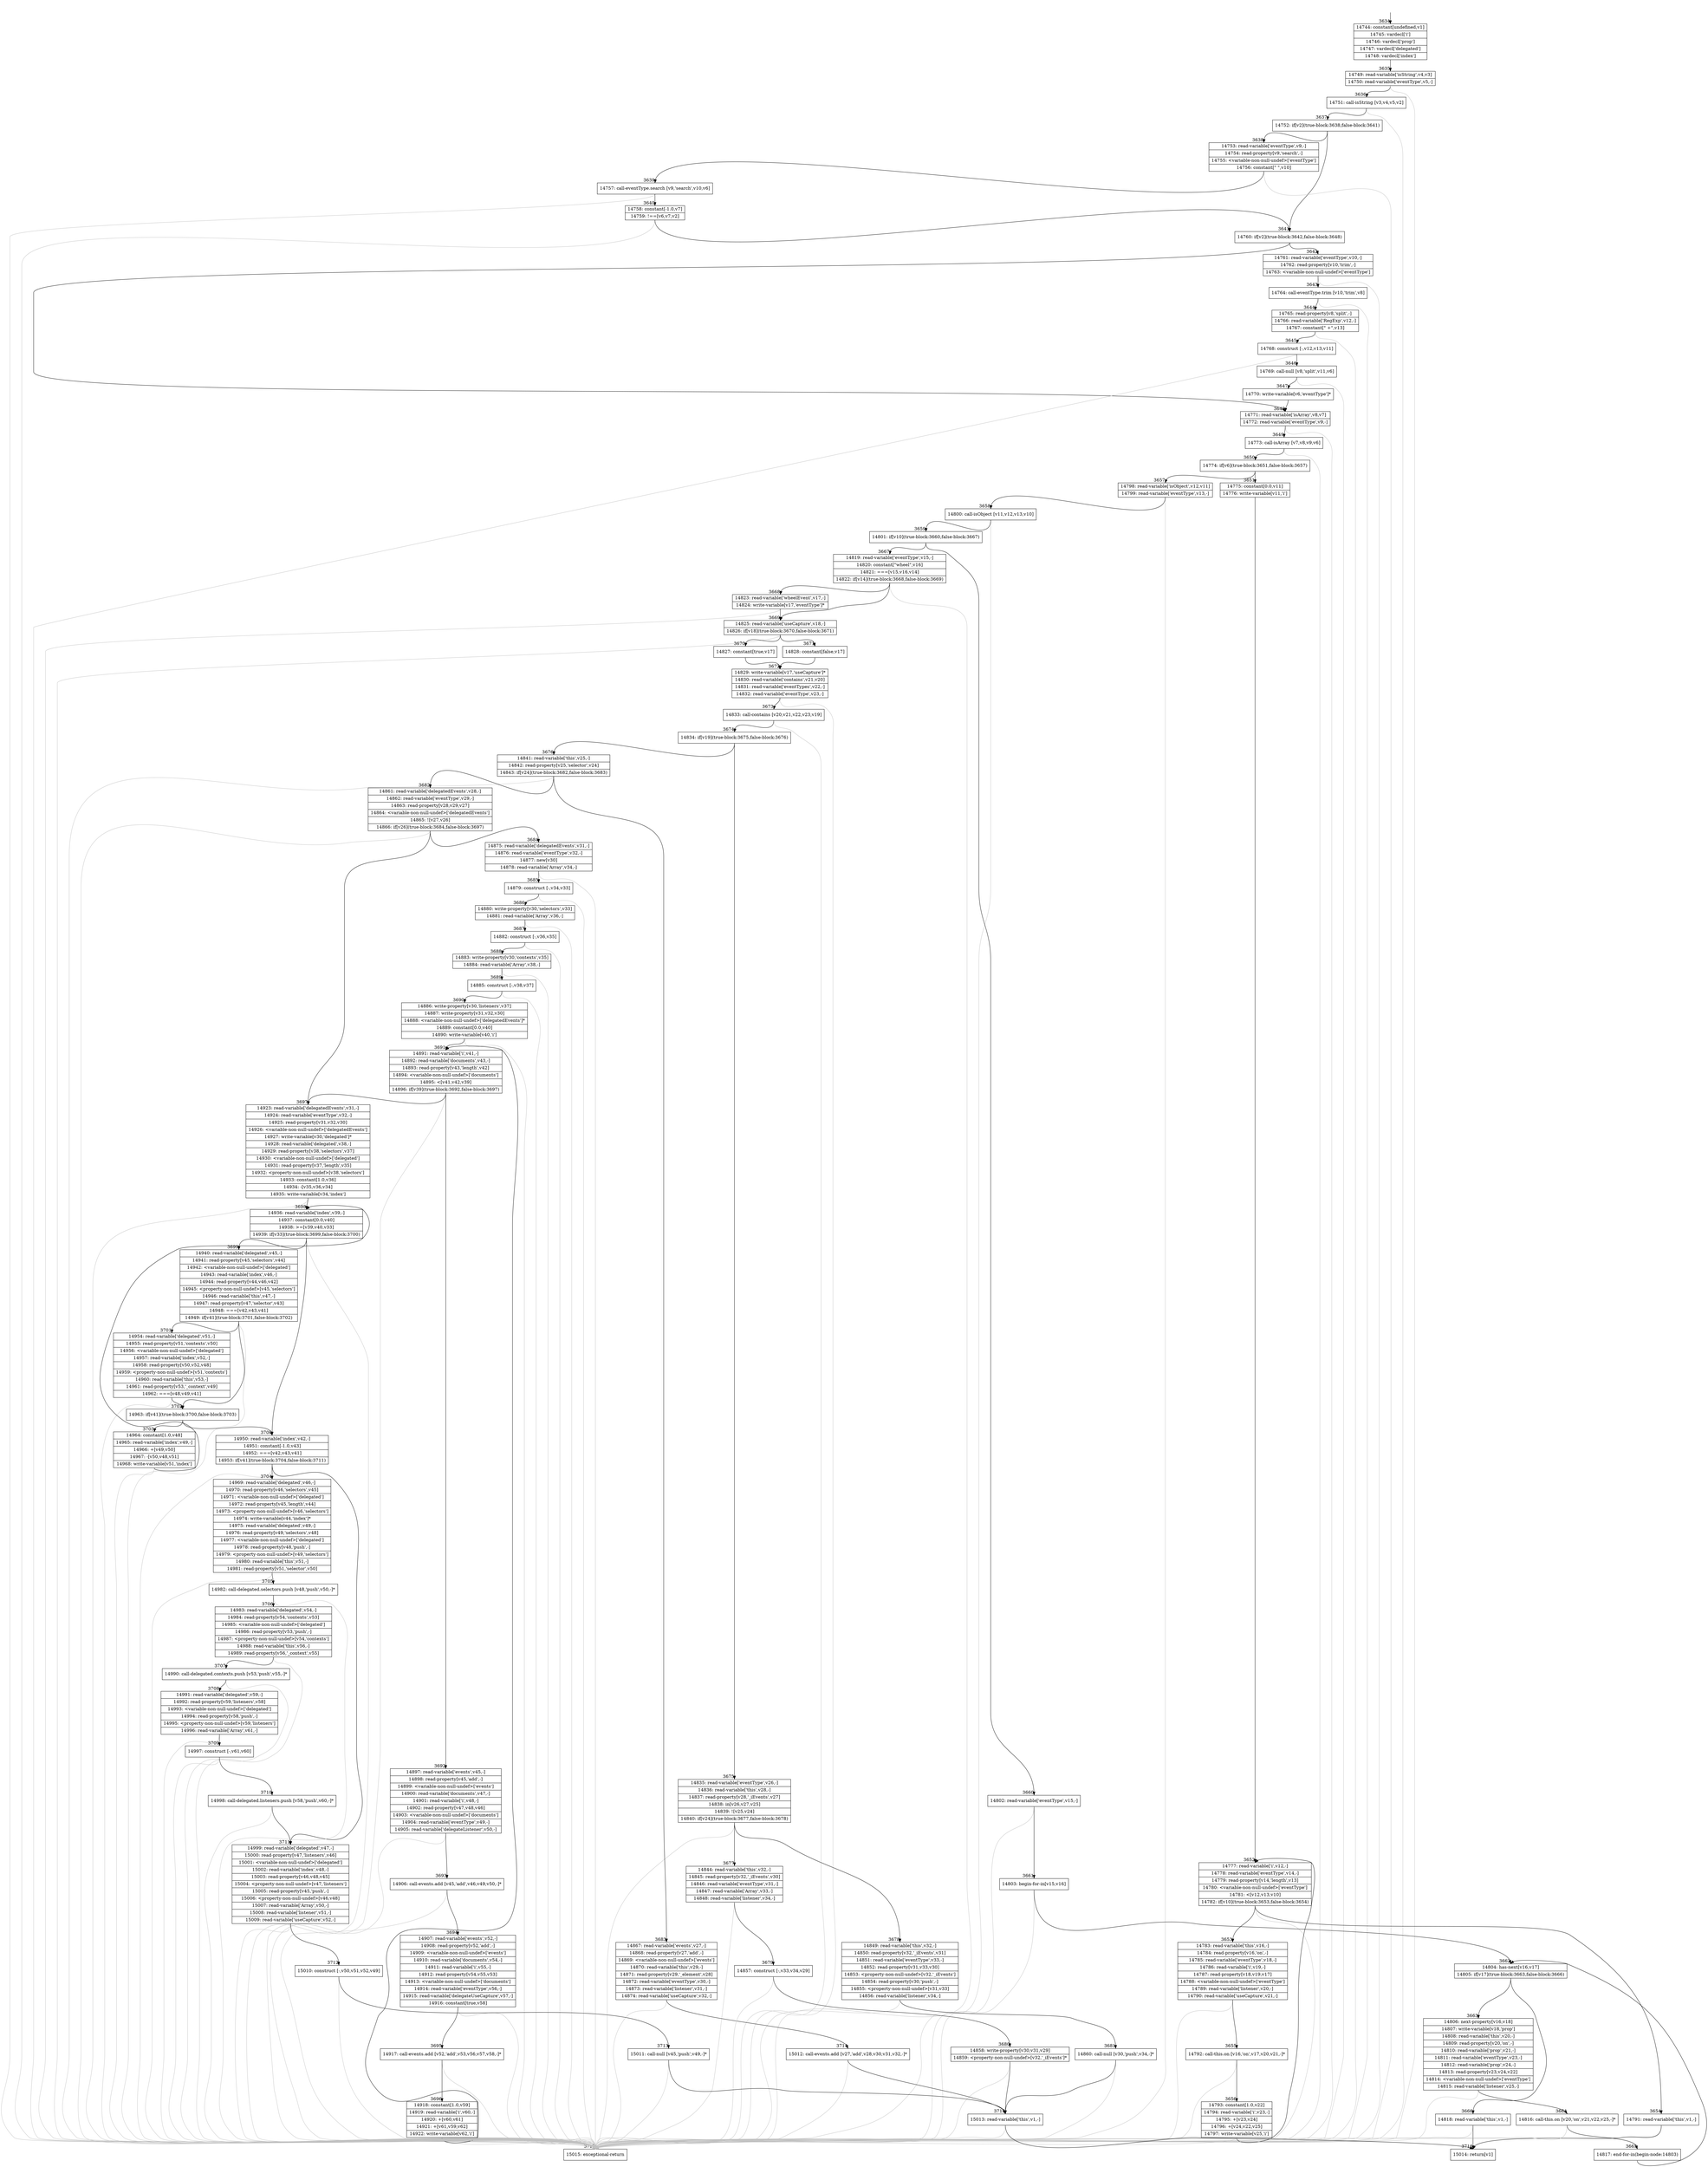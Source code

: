 digraph {
rankdir="TD"
BB_entry158[shape=none,label=""];
BB_entry158 -> BB3634 [tailport=s, headport=n, headlabel="    3634"]
BB3634 [shape=record label="{14744: constant[undefined,v1]|14745: vardecl['i']|14746: vardecl['prop']|14747: vardecl['delegated']|14748: vardecl['index']}" ] 
BB3634 -> BB3635 [tailport=s, headport=n, headlabel="      3635"]
BB3635 [shape=record label="{14749: read-variable['isString',v4,v3]|14750: read-variable['eventType',v5,-]}" ] 
BB3635 -> BB3636 [tailport=s, headport=n, headlabel="      3636"]
BB3635 -> BB3717 [tailport=s, headport=n, color=gray, headlabel="      3717"]
BB3636 [shape=record label="{14751: call-isString [v3,v4,v5,v2]}" ] 
BB3636 -> BB3637 [tailport=s, headport=n, headlabel="      3637"]
BB3636 -> BB3717 [tailport=s, headport=n, color=gray]
BB3637 [shape=record label="{14752: if[v2](true-block:3638,false-block:3641)}" ] 
BB3637 -> BB3641 [tailport=s, headport=n, headlabel="      3641"]
BB3637 -> BB3638 [tailport=s, headport=n, headlabel="      3638"]
BB3638 [shape=record label="{14753: read-variable['eventType',v9,-]|14754: read-property[v9,'search',-]|14755: \<variable-non-null-undef\>['eventType']|14756: constant[\" \",v10]}" ] 
BB3638 -> BB3639 [tailport=s, headport=n, headlabel="      3639"]
BB3638 -> BB3717 [tailport=s, headport=n, color=gray]
BB3639 [shape=record label="{14757: call-eventType.search [v9,'search',v10,v6]}" ] 
BB3639 -> BB3640 [tailport=s, headport=n, headlabel="      3640"]
BB3639 -> BB3717 [tailport=s, headport=n, color=gray]
BB3640 [shape=record label="{14758: constant[-1.0,v7]|14759: !==[v6,v7,v2]}" ] 
BB3640 -> BB3641 [tailport=s, headport=n]
BB3640 -> BB3717 [tailport=s, headport=n, color=gray]
BB3641 [shape=record label="{14760: if[v2](true-block:3642,false-block:3648)}" ] 
BB3641 -> BB3642 [tailport=s, headport=n, headlabel="      3642"]
BB3641 -> BB3648 [tailport=s, headport=n, headlabel="      3648"]
BB3642 [shape=record label="{14761: read-variable['eventType',v10,-]|14762: read-property[v10,'trim',-]|14763: \<variable-non-null-undef\>['eventType']}" ] 
BB3642 -> BB3643 [tailport=s, headport=n, headlabel="      3643"]
BB3642 -> BB3717 [tailport=s, headport=n, color=gray]
BB3643 [shape=record label="{14764: call-eventType.trim [v10,'trim',v8]}" ] 
BB3643 -> BB3644 [tailport=s, headport=n, headlabel="      3644"]
BB3643 -> BB3717 [tailport=s, headport=n, color=gray]
BB3644 [shape=record label="{14765: read-property[v8,'split',-]|14766: read-variable['RegExp',v12,-]|14767: constant[\" +\",v13]}" ] 
BB3644 -> BB3645 [tailport=s, headport=n, headlabel="      3645"]
BB3644 -> BB3717 [tailport=s, headport=n, color=gray]
BB3645 [shape=record label="{14768: construct [-,v12,v13,v11]}" ] 
BB3645 -> BB3646 [tailport=s, headport=n, headlabel="      3646"]
BB3645 -> BB3717 [tailport=s, headport=n, color=gray]
BB3646 [shape=record label="{14769: call-null [v8,'split',v11,v6]}" ] 
BB3646 -> BB3647 [tailport=s, headport=n, headlabel="      3647"]
BB3646 -> BB3717 [tailport=s, headport=n, color=gray]
BB3647 [shape=record label="{14770: write-variable[v6,'eventType']*}" ] 
BB3647 -> BB3648 [tailport=s, headport=n]
BB3648 [shape=record label="{14771: read-variable['isArray',v8,v7]|14772: read-variable['eventType',v9,-]}" ] 
BB3648 -> BB3649 [tailport=s, headport=n, headlabel="      3649"]
BB3648 -> BB3717 [tailport=s, headport=n, color=gray]
BB3649 [shape=record label="{14773: call-isArray [v7,v8,v9,v6]}" ] 
BB3649 -> BB3650 [tailport=s, headport=n, headlabel="      3650"]
BB3649 -> BB3717 [tailport=s, headport=n, color=gray]
BB3650 [shape=record label="{14774: if[v6](true-block:3651,false-block:3657)}" ] 
BB3650 -> BB3651 [tailport=s, headport=n, headlabel="      3651"]
BB3650 -> BB3657 [tailport=s, headport=n, headlabel="      3657"]
BB3651 [shape=record label="{14775: constant[0.0,v11]|14776: write-variable[v11,'i']}" ] 
BB3651 -> BB3652 [tailport=s, headport=n, headlabel="      3652"]
BB3652 [shape=record label="{14777: read-variable['i',v12,-]|14778: read-variable['eventType',v14,-]|14779: read-property[v14,'length',v13]|14780: \<variable-non-null-undef\>['eventType']|14781: \<[v12,v13,v10]|14782: if[v10](true-block:3653,false-block:3654)}" ] 
BB3652 -> BB3653 [tailport=s, headport=n, headlabel="      3653"]
BB3652 -> BB3654 [tailport=s, headport=n, headlabel="      3654"]
BB3652 -> BB3717 [tailport=s, headport=n, color=gray]
BB3653 [shape=record label="{14783: read-variable['this',v16,-]|14784: read-property[v16,'on',-]|14785: read-variable['eventType',v18,-]|14786: read-variable['i',v19,-]|14787: read-property[v18,v19,v17]|14788: \<variable-non-null-undef\>['eventType']|14789: read-variable['listener',v20,-]|14790: read-variable['useCapture',v21,-]}" ] 
BB3653 -> BB3655 [tailport=s, headport=n, headlabel="      3655"]
BB3653 -> BB3717 [tailport=s, headport=n, color=gray]
BB3654 [shape=record label="{14791: read-variable['this',v1,-]}" ] 
BB3654 -> BB3716 [tailport=s, headport=n, headlabel="      3716"]
BB3654 -> BB3717 [tailport=s, headport=n, color=gray]
BB3655 [shape=record label="{14792: call-this.on [v16,'on',v17,v20,v21,-]*}" ] 
BB3655 -> BB3656 [tailport=s, headport=n, headlabel="      3656"]
BB3655 -> BB3717 [tailport=s, headport=n, color=gray]
BB3656 [shape=record label="{14793: constant[1.0,v22]|14794: read-variable['i',v23,-]|14795: +[v23,v24]|14796: +[v24,v22,v25]|14797: write-variable[v25,'i']}" ] 
BB3656 -> BB3652 [tailport=s, headport=n]
BB3656 -> BB3717 [tailport=s, headport=n, color=gray]
BB3657 [shape=record label="{14798: read-variable['isObject',v12,v11]|14799: read-variable['eventType',v13,-]}" ] 
BB3657 -> BB3658 [tailport=s, headport=n, headlabel="      3658"]
BB3657 -> BB3717 [tailport=s, headport=n, color=gray]
BB3658 [shape=record label="{14800: call-isObject [v11,v12,v13,v10]}" ] 
BB3658 -> BB3659 [tailport=s, headport=n, headlabel="      3659"]
BB3658 -> BB3717 [tailport=s, headport=n, color=gray]
BB3659 [shape=record label="{14801: if[v10](true-block:3660,false-block:3667)}" ] 
BB3659 -> BB3660 [tailport=s, headport=n, headlabel="      3660"]
BB3659 -> BB3667 [tailport=s, headport=n, headlabel="      3667"]
BB3660 [shape=record label="{14802: read-variable['eventType',v15,-]}" ] 
BB3660 -> BB3661 [tailport=s, headport=n, headlabel="      3661"]
BB3660 -> BB3717 [tailport=s, headport=n, color=gray]
BB3661 [shape=record label="{14803: begin-for-in[v15,v16]}" ] 
BB3661 -> BB3662 [tailport=s, headport=n, headlabel="      3662"]
BB3661 -> BB3717 [tailport=s, headport=n, color=gray]
BB3662 [shape=record label="{14804: has-next[v16,v17]|14805: if[v17](true-block:3663,false-block:3666)}" ] 
BB3662 -> BB3663 [tailport=s, headport=n, headlabel="      3663"]
BB3662 -> BB3666 [tailport=s, headport=n, headlabel="      3666"]
BB3663 [shape=record label="{14806: next-property[v16,v18]|14807: write-variable[v18,'prop']|14808: read-variable['this',v20,-]|14809: read-property[v20,'on',-]|14810: read-variable['prop',v21,-]|14811: read-variable['eventType',v23,-]|14812: read-variable['prop',v24,-]|14813: read-property[v23,v24,v22]|14814: \<variable-non-null-undef\>['eventType']|14815: read-variable['listener',v25,-]}" ] 
BB3663 -> BB3664 [tailport=s, headport=n, headlabel="      3664"]
BB3663 -> BB3717 [tailport=s, headport=n, color=gray]
BB3664 [shape=record label="{14816: call-this.on [v20,'on',v21,v22,v25,-]*}" ] 
BB3664 -> BB3665 [tailport=s, headport=n, headlabel="      3665"]
BB3664 -> BB3717 [tailport=s, headport=n, color=gray]
BB3665 [shape=record label="{14817: end-for-in(begin-node:14803)}" ] 
BB3665 -> BB3662 [tailport=s, headport=n]
BB3666 [shape=record label="{14818: read-variable['this',v1,-]}" ] 
BB3666 -> BB3716 [tailport=s, headport=n]
BB3666 -> BB3717 [tailport=s, headport=n, color=gray]
BB3667 [shape=record label="{14819: read-variable['eventType',v15,-]|14820: constant[\"wheel\",v16]|14821: ===[v15,v16,v14]|14822: if[v14](true-block:3668,false-block:3669)}" ] 
BB3667 -> BB3668 [tailport=s, headport=n, headlabel="      3668"]
BB3667 -> BB3669 [tailport=s, headport=n, headlabel="      3669"]
BB3667 -> BB3717 [tailport=s, headport=n, color=gray]
BB3668 [shape=record label="{14823: read-variable['wheelEvent',v17,-]|14824: write-variable[v17,'eventType']*}" ] 
BB3668 -> BB3669 [tailport=s, headport=n]
BB3668 -> BB3717 [tailport=s, headport=n, color=gray]
BB3669 [shape=record label="{14825: read-variable['useCapture',v18,-]|14826: if[v18](true-block:3670,false-block:3671)}" ] 
BB3669 -> BB3670 [tailport=s, headport=n, headlabel="      3670"]
BB3669 -> BB3671 [tailport=s, headport=n, headlabel="      3671"]
BB3669 -> BB3717 [tailport=s, headport=n, color=gray]
BB3670 [shape=record label="{14827: constant[true,v17]}" ] 
BB3670 -> BB3672 [tailport=s, headport=n, headlabel="      3672"]
BB3671 [shape=record label="{14828: constant[false,v17]}" ] 
BB3671 -> BB3672 [tailport=s, headport=n]
BB3672 [shape=record label="{14829: write-variable[v17,'useCapture']*|14830: read-variable['contains',v21,v20]|14831: read-variable['eventTypes',v22,-]|14832: read-variable['eventType',v23,-]}" ] 
BB3672 -> BB3673 [tailport=s, headport=n, headlabel="      3673"]
BB3672 -> BB3717 [tailport=s, headport=n, color=gray]
BB3673 [shape=record label="{14833: call-contains [v20,v21,v22,v23,v19]}" ] 
BB3673 -> BB3674 [tailport=s, headport=n, headlabel="      3674"]
BB3673 -> BB3717 [tailport=s, headport=n, color=gray]
BB3674 [shape=record label="{14834: if[v19](true-block:3675,false-block:3676)}" ] 
BB3674 -> BB3675 [tailport=s, headport=n, headlabel="      3675"]
BB3674 -> BB3676 [tailport=s, headport=n, headlabel="      3676"]
BB3675 [shape=record label="{14835: read-variable['eventType',v26,-]|14836: read-variable['this',v28,-]|14837: read-property[v28,'_iEvents',v27]|14838: in[v26,v27,v25]|14839: ![v25,v24]|14840: if[v24](true-block:3677,false-block:3678)}" ] 
BB3675 -> BB3677 [tailport=s, headport=n, headlabel="      3677"]
BB3675 -> BB3678 [tailport=s, headport=n, headlabel="      3678"]
BB3675 -> BB3717 [tailport=s, headport=n, color=gray]
BB3676 [shape=record label="{14841: read-variable['this',v25,-]|14842: read-property[v25,'selector',v24]|14843: if[v24](true-block:3682,false-block:3683)}" ] 
BB3676 -> BB3682 [tailport=s, headport=n, headlabel="      3682"]
BB3676 -> BB3683 [tailport=s, headport=n, headlabel="      3683"]
BB3676 -> BB3717 [tailport=s, headport=n, color=gray]
BB3677 [shape=record label="{14844: read-variable['this',v32,-]|14845: read-property[v32,'_iEvents',v30]|14846: read-variable['eventType',v31,-]|14847: read-variable['Array',v33,-]|14848: read-variable['listener',v34,-]}" ] 
BB3677 -> BB3679 [tailport=s, headport=n, headlabel="      3679"]
BB3677 -> BB3717 [tailport=s, headport=n, color=gray]
BB3678 [shape=record label="{14849: read-variable['this',v32,-]|14850: read-property[v32,'_iEvents',v31]|14851: read-variable['eventType',v33,-]|14852: read-property[v31,v33,v30]|14853: \<property-non-null-undef\>[v32,'_iEvents']|14854: read-property[v30,'push',-]|14855: \<property-non-null-undef\>[v31,v33]|14856: read-variable['listener',v34,-]}" ] 
BB3678 -> BB3681 [tailport=s, headport=n, headlabel="      3681"]
BB3678 -> BB3717 [tailport=s, headport=n, color=gray]
BB3679 [shape=record label="{14857: construct [-,v33,v34,v29]}" ] 
BB3679 -> BB3680 [tailport=s, headport=n, headlabel="      3680"]
BB3679 -> BB3717 [tailport=s, headport=n, color=gray]
BB3680 [shape=record label="{14858: write-property[v30,v31,v29]|14859: \<property-non-null-undef\>[v32,'_iEvents']*}" ] 
BB3680 -> BB3715 [tailport=s, headport=n, headlabel="      3715"]
BB3680 -> BB3717 [tailport=s, headport=n, color=gray]
BB3681 [shape=record label="{14860: call-null [v30,'push',v34,-]*}" ] 
BB3681 -> BB3715 [tailport=s, headport=n]
BB3681 -> BB3717 [tailport=s, headport=n, color=gray]
BB3682 [shape=record label="{14861: read-variable['delegatedEvents',v28,-]|14862: read-variable['eventType',v29,-]|14863: read-property[v28,v29,v27]|14864: \<variable-non-null-undef\>['delegatedEvents']|14865: ![v27,v26]|14866: if[v26](true-block:3684,false-block:3697)}" ] 
BB3682 -> BB3684 [tailport=s, headport=n, headlabel="      3684"]
BB3682 -> BB3697 [tailport=s, headport=n, headlabel="      3697"]
BB3682 -> BB3717 [tailport=s, headport=n, color=gray]
BB3683 [shape=record label="{14867: read-variable['events',v27,-]|14868: read-property[v27,'add',-]|14869: \<variable-non-null-undef\>['events']|14870: read-variable['this',v29,-]|14871: read-property[v29,'_element',v28]|14872: read-variable['eventType',v30,-]|14873: read-variable['listener',v31,-]|14874: read-variable['useCapture',v32,-]}" ] 
BB3683 -> BB3714 [tailport=s, headport=n, headlabel="      3714"]
BB3683 -> BB3717 [tailport=s, headport=n, color=gray]
BB3684 [shape=record label="{14875: read-variable['delegatedEvents',v31,-]|14876: read-variable['eventType',v32,-]|14877: new[v30]|14878: read-variable['Array',v34,-]}" ] 
BB3684 -> BB3685 [tailport=s, headport=n, headlabel="      3685"]
BB3684 -> BB3717 [tailport=s, headport=n, color=gray]
BB3685 [shape=record label="{14879: construct [-,v34,v33]}" ] 
BB3685 -> BB3686 [tailport=s, headport=n, headlabel="      3686"]
BB3685 -> BB3717 [tailport=s, headport=n, color=gray]
BB3686 [shape=record label="{14880: write-property[v30,'selectors',v33]|14881: read-variable['Array',v36,-]}" ] 
BB3686 -> BB3687 [tailport=s, headport=n, headlabel="      3687"]
BB3686 -> BB3717 [tailport=s, headport=n, color=gray]
BB3687 [shape=record label="{14882: construct [-,v36,v35]}" ] 
BB3687 -> BB3688 [tailport=s, headport=n, headlabel="      3688"]
BB3687 -> BB3717 [tailport=s, headport=n, color=gray]
BB3688 [shape=record label="{14883: write-property[v30,'contexts',v35]|14884: read-variable['Array',v38,-]}" ] 
BB3688 -> BB3689 [tailport=s, headport=n, headlabel="      3689"]
BB3688 -> BB3717 [tailport=s, headport=n, color=gray]
BB3689 [shape=record label="{14885: construct [-,v38,v37]}" ] 
BB3689 -> BB3690 [tailport=s, headport=n, headlabel="      3690"]
BB3689 -> BB3717 [tailport=s, headport=n, color=gray]
BB3690 [shape=record label="{14886: write-property[v30,'listeners',v37]|14887: write-property[v31,v32,v30]|14888: \<variable-non-null-undef\>['delegatedEvents']*|14889: constant[0.0,v40]|14890: write-variable[v40,'i']}" ] 
BB3690 -> BB3691 [tailport=s, headport=n, headlabel="      3691"]
BB3690 -> BB3717 [tailport=s, headport=n, color=gray]
BB3691 [shape=record label="{14891: read-variable['i',v41,-]|14892: read-variable['documents',v43,-]|14893: read-property[v43,'length',v42]|14894: \<variable-non-null-undef\>['documents']|14895: \<[v41,v42,v39]|14896: if[v39](true-block:3692,false-block:3697)}" ] 
BB3691 -> BB3692 [tailport=s, headport=n, headlabel="      3692"]
BB3691 -> BB3697 [tailport=s, headport=n]
BB3691 -> BB3717 [tailport=s, headport=n, color=gray]
BB3692 [shape=record label="{14897: read-variable['events',v45,-]|14898: read-property[v45,'add',-]|14899: \<variable-non-null-undef\>['events']|14900: read-variable['documents',v47,-]|14901: read-variable['i',v48,-]|14902: read-property[v47,v48,v46]|14903: \<variable-non-null-undef\>['documents']|14904: read-variable['eventType',v49,-]|14905: read-variable['delegateListener',v50,-]}" ] 
BB3692 -> BB3693 [tailport=s, headport=n, headlabel="      3693"]
BB3692 -> BB3717 [tailport=s, headport=n, color=gray]
BB3693 [shape=record label="{14906: call-events.add [v45,'add',v46,v49,v50,-]*}" ] 
BB3693 -> BB3694 [tailport=s, headport=n, headlabel="      3694"]
BB3693 -> BB3717 [tailport=s, headport=n, color=gray]
BB3694 [shape=record label="{14907: read-variable['events',v52,-]|14908: read-property[v52,'add',-]|14909: \<variable-non-null-undef\>['events']|14910: read-variable['documents',v54,-]|14911: read-variable['i',v55,-]|14912: read-property[v54,v55,v53]|14913: \<variable-non-null-undef\>['documents']|14914: read-variable['eventType',v56,-]|14915: read-variable['delegateUseCapture',v57,-]|14916: constant[true,v58]}" ] 
BB3694 -> BB3695 [tailport=s, headport=n, headlabel="      3695"]
BB3694 -> BB3717 [tailport=s, headport=n, color=gray]
BB3695 [shape=record label="{14917: call-events.add [v52,'add',v53,v56,v57,v58,-]*}" ] 
BB3695 -> BB3696 [tailport=s, headport=n, headlabel="      3696"]
BB3695 -> BB3717 [tailport=s, headport=n, color=gray]
BB3696 [shape=record label="{14918: constant[1.0,v59]|14919: read-variable['i',v60,-]|14920: +[v60,v61]|14921: +[v61,v59,v62]|14922: write-variable[v62,'i']}" ] 
BB3696 -> BB3691 [tailport=s, headport=n]
BB3696 -> BB3717 [tailport=s, headport=n, color=gray]
BB3697 [shape=record label="{14923: read-variable['delegatedEvents',v31,-]|14924: read-variable['eventType',v32,-]|14925: read-property[v31,v32,v30]|14926: \<variable-non-null-undef\>['delegatedEvents']|14927: write-variable[v30,'delegated']*|14928: read-variable['delegated',v38,-]|14929: read-property[v38,'selectors',v37]|14930: \<variable-non-null-undef\>['delegated']|14931: read-property[v37,'length',v35]|14932: \<property-non-null-undef\>[v38,'selectors']|14933: constant[1.0,v36]|14934: -[v35,v36,v34]|14935: write-variable[v34,'index']}" ] 
BB3697 -> BB3698 [tailport=s, headport=n, headlabel="      3698"]
BB3697 -> BB3717 [tailport=s, headport=n, color=gray]
BB3698 [shape=record label="{14936: read-variable['index',v39,-]|14937: constant[0.0,v40]|14938: \>=[v39,v40,v33]|14939: if[v33](true-block:3699,false-block:3700)}" ] 
BB3698 -> BB3699 [tailport=s, headport=n, headlabel="      3699"]
BB3698 -> BB3700 [tailport=s, headport=n, headlabel="      3700"]
BB3698 -> BB3717 [tailport=s, headport=n, color=gray]
BB3699 [shape=record label="{14940: read-variable['delegated',v45,-]|14941: read-property[v45,'selectors',v44]|14942: \<variable-non-null-undef\>['delegated']|14943: read-variable['index',v46,-]|14944: read-property[v44,v46,v42]|14945: \<property-non-null-undef\>[v45,'selectors']|14946: read-variable['this',v47,-]|14947: read-property[v47,'selector',v43]|14948: ===[v42,v43,v41]|14949: if[v41](true-block:3701,false-block:3702)}" ] 
BB3699 -> BB3702 [tailport=s, headport=n, headlabel="      3702"]
BB3699 -> BB3701 [tailport=s, headport=n, headlabel="      3701"]
BB3699 -> BB3717 [tailport=s, headport=n, color=gray]
BB3700 [shape=record label="{14950: read-variable['index',v42,-]|14951: constant[-1.0,v43]|14952: ===[v42,v43,v41]|14953: if[v41](true-block:3704,false-block:3711)}" ] 
BB3700 -> BB3704 [tailport=s, headport=n, headlabel="      3704"]
BB3700 -> BB3711 [tailport=s, headport=n, headlabel="      3711"]
BB3700 -> BB3717 [tailport=s, headport=n, color=gray]
BB3701 [shape=record label="{14954: read-variable['delegated',v51,-]|14955: read-property[v51,'contexts',v50]|14956: \<variable-non-null-undef\>['delegated']|14957: read-variable['index',v52,-]|14958: read-property[v50,v52,v48]|14959: \<property-non-null-undef\>[v51,'contexts']|14960: read-variable['this',v53,-]|14961: read-property[v53,'_context',v49]|14962: ===[v48,v49,v41]}" ] 
BB3701 -> BB3702 [tailport=s, headport=n]
BB3701 -> BB3717 [tailport=s, headport=n, color=gray]
BB3702 [shape=record label="{14963: if[v41](true-block:3700,false-block:3703)}" ] 
BB3702 -> BB3700 [tailport=s, headport=n]
BB3702 -> BB3703 [tailport=s, headport=n, headlabel="      3703"]
BB3703 [shape=record label="{14964: constant[1.0,v48]|14965: read-variable['index',v49,-]|14966: +[v49,v50]|14967: -[v50,v48,v51]|14968: write-variable[v51,'index']}" ] 
BB3703 -> BB3698 [tailport=s, headport=n]
BB3703 -> BB3717 [tailport=s, headport=n, color=gray]
BB3704 [shape=record label="{14969: read-variable['delegated',v46,-]|14970: read-property[v46,'selectors',v45]|14971: \<variable-non-null-undef\>['delegated']|14972: read-property[v45,'length',v44]|14973: \<property-non-null-undef\>[v46,'selectors']|14974: write-variable[v44,'index']*|14975: read-variable['delegated',v49,-]|14976: read-property[v49,'selectors',v48]|14977: \<variable-non-null-undef\>['delegated']|14978: read-property[v48,'push',-]|14979: \<property-non-null-undef\>[v49,'selectors']|14980: read-variable['this',v51,-]|14981: read-property[v51,'selector',v50]}" ] 
BB3704 -> BB3705 [tailport=s, headport=n, headlabel="      3705"]
BB3704 -> BB3717 [tailport=s, headport=n, color=gray]
BB3705 [shape=record label="{14982: call-delegated.selectors.push [v48,'push',v50,-]*}" ] 
BB3705 -> BB3706 [tailport=s, headport=n, headlabel="      3706"]
BB3705 -> BB3717 [tailport=s, headport=n, color=gray]
BB3706 [shape=record label="{14983: read-variable['delegated',v54,-]|14984: read-property[v54,'contexts',v53]|14985: \<variable-non-null-undef\>['delegated']|14986: read-property[v53,'push',-]|14987: \<property-non-null-undef\>[v54,'contexts']|14988: read-variable['this',v56,-]|14989: read-property[v56,'_context',v55]}" ] 
BB3706 -> BB3707 [tailport=s, headport=n, headlabel="      3707"]
BB3706 -> BB3717 [tailport=s, headport=n, color=gray]
BB3707 [shape=record label="{14990: call-delegated.contexts.push [v53,'push',v55,-]*}" ] 
BB3707 -> BB3708 [tailport=s, headport=n, headlabel="      3708"]
BB3707 -> BB3717 [tailport=s, headport=n, color=gray]
BB3708 [shape=record label="{14991: read-variable['delegated',v59,-]|14992: read-property[v59,'listeners',v58]|14993: \<variable-non-null-undef\>['delegated']|14994: read-property[v58,'push',-]|14995: \<property-non-null-undef\>[v59,'listeners']|14996: read-variable['Array',v61,-]}" ] 
BB3708 -> BB3709 [tailport=s, headport=n, headlabel="      3709"]
BB3708 -> BB3717 [tailport=s, headport=n, color=gray]
BB3709 [shape=record label="{14997: construct [-,v61,v60]}" ] 
BB3709 -> BB3710 [tailport=s, headport=n, headlabel="      3710"]
BB3709 -> BB3717 [tailport=s, headport=n, color=gray]
BB3710 [shape=record label="{14998: call-delegated.listeners.push [v58,'push',v60,-]*}" ] 
BB3710 -> BB3711 [tailport=s, headport=n]
BB3710 -> BB3717 [tailport=s, headport=n, color=gray]
BB3711 [shape=record label="{14999: read-variable['delegated',v47,-]|15000: read-property[v47,'listeners',v46]|15001: \<variable-non-null-undef\>['delegated']|15002: read-variable['index',v48,-]|15003: read-property[v46,v48,v45]|15004: \<property-non-null-undef\>[v47,'listeners']|15005: read-property[v45,'push',-]|15006: \<property-non-null-undef\>[v46,v48]|15007: read-variable['Array',v50,-]|15008: read-variable['listener',v51,-]|15009: read-variable['useCapture',v52,-]}" ] 
BB3711 -> BB3712 [tailport=s, headport=n, headlabel="      3712"]
BB3711 -> BB3717 [tailport=s, headport=n, color=gray]
BB3712 [shape=record label="{15010: construct [-,v50,v51,v52,v49]}" ] 
BB3712 -> BB3713 [tailport=s, headport=n, headlabel="      3713"]
BB3712 -> BB3717 [tailport=s, headport=n, color=gray]
BB3713 [shape=record label="{15011: call-null [v45,'push',v49,-]*}" ] 
BB3713 -> BB3715 [tailport=s, headport=n]
BB3713 -> BB3717 [tailport=s, headport=n, color=gray]
BB3714 [shape=record label="{15012: call-events.add [v27,'add',v28,v30,v31,v32,-]*}" ] 
BB3714 -> BB3715 [tailport=s, headport=n]
BB3714 -> BB3717 [tailport=s, headport=n, color=gray]
BB3715 [shape=record label="{15013: read-variable['this',v1,-]}" ] 
BB3715 -> BB3716 [tailport=s, headport=n]
BB3715 -> BB3717 [tailport=s, headport=n, color=gray]
BB3716 [shape=record label="{15014: return[v1]}" ] 
BB3717 [shape=record label="{15015: exceptional-return}" ] 
//#$~ 5005
}
